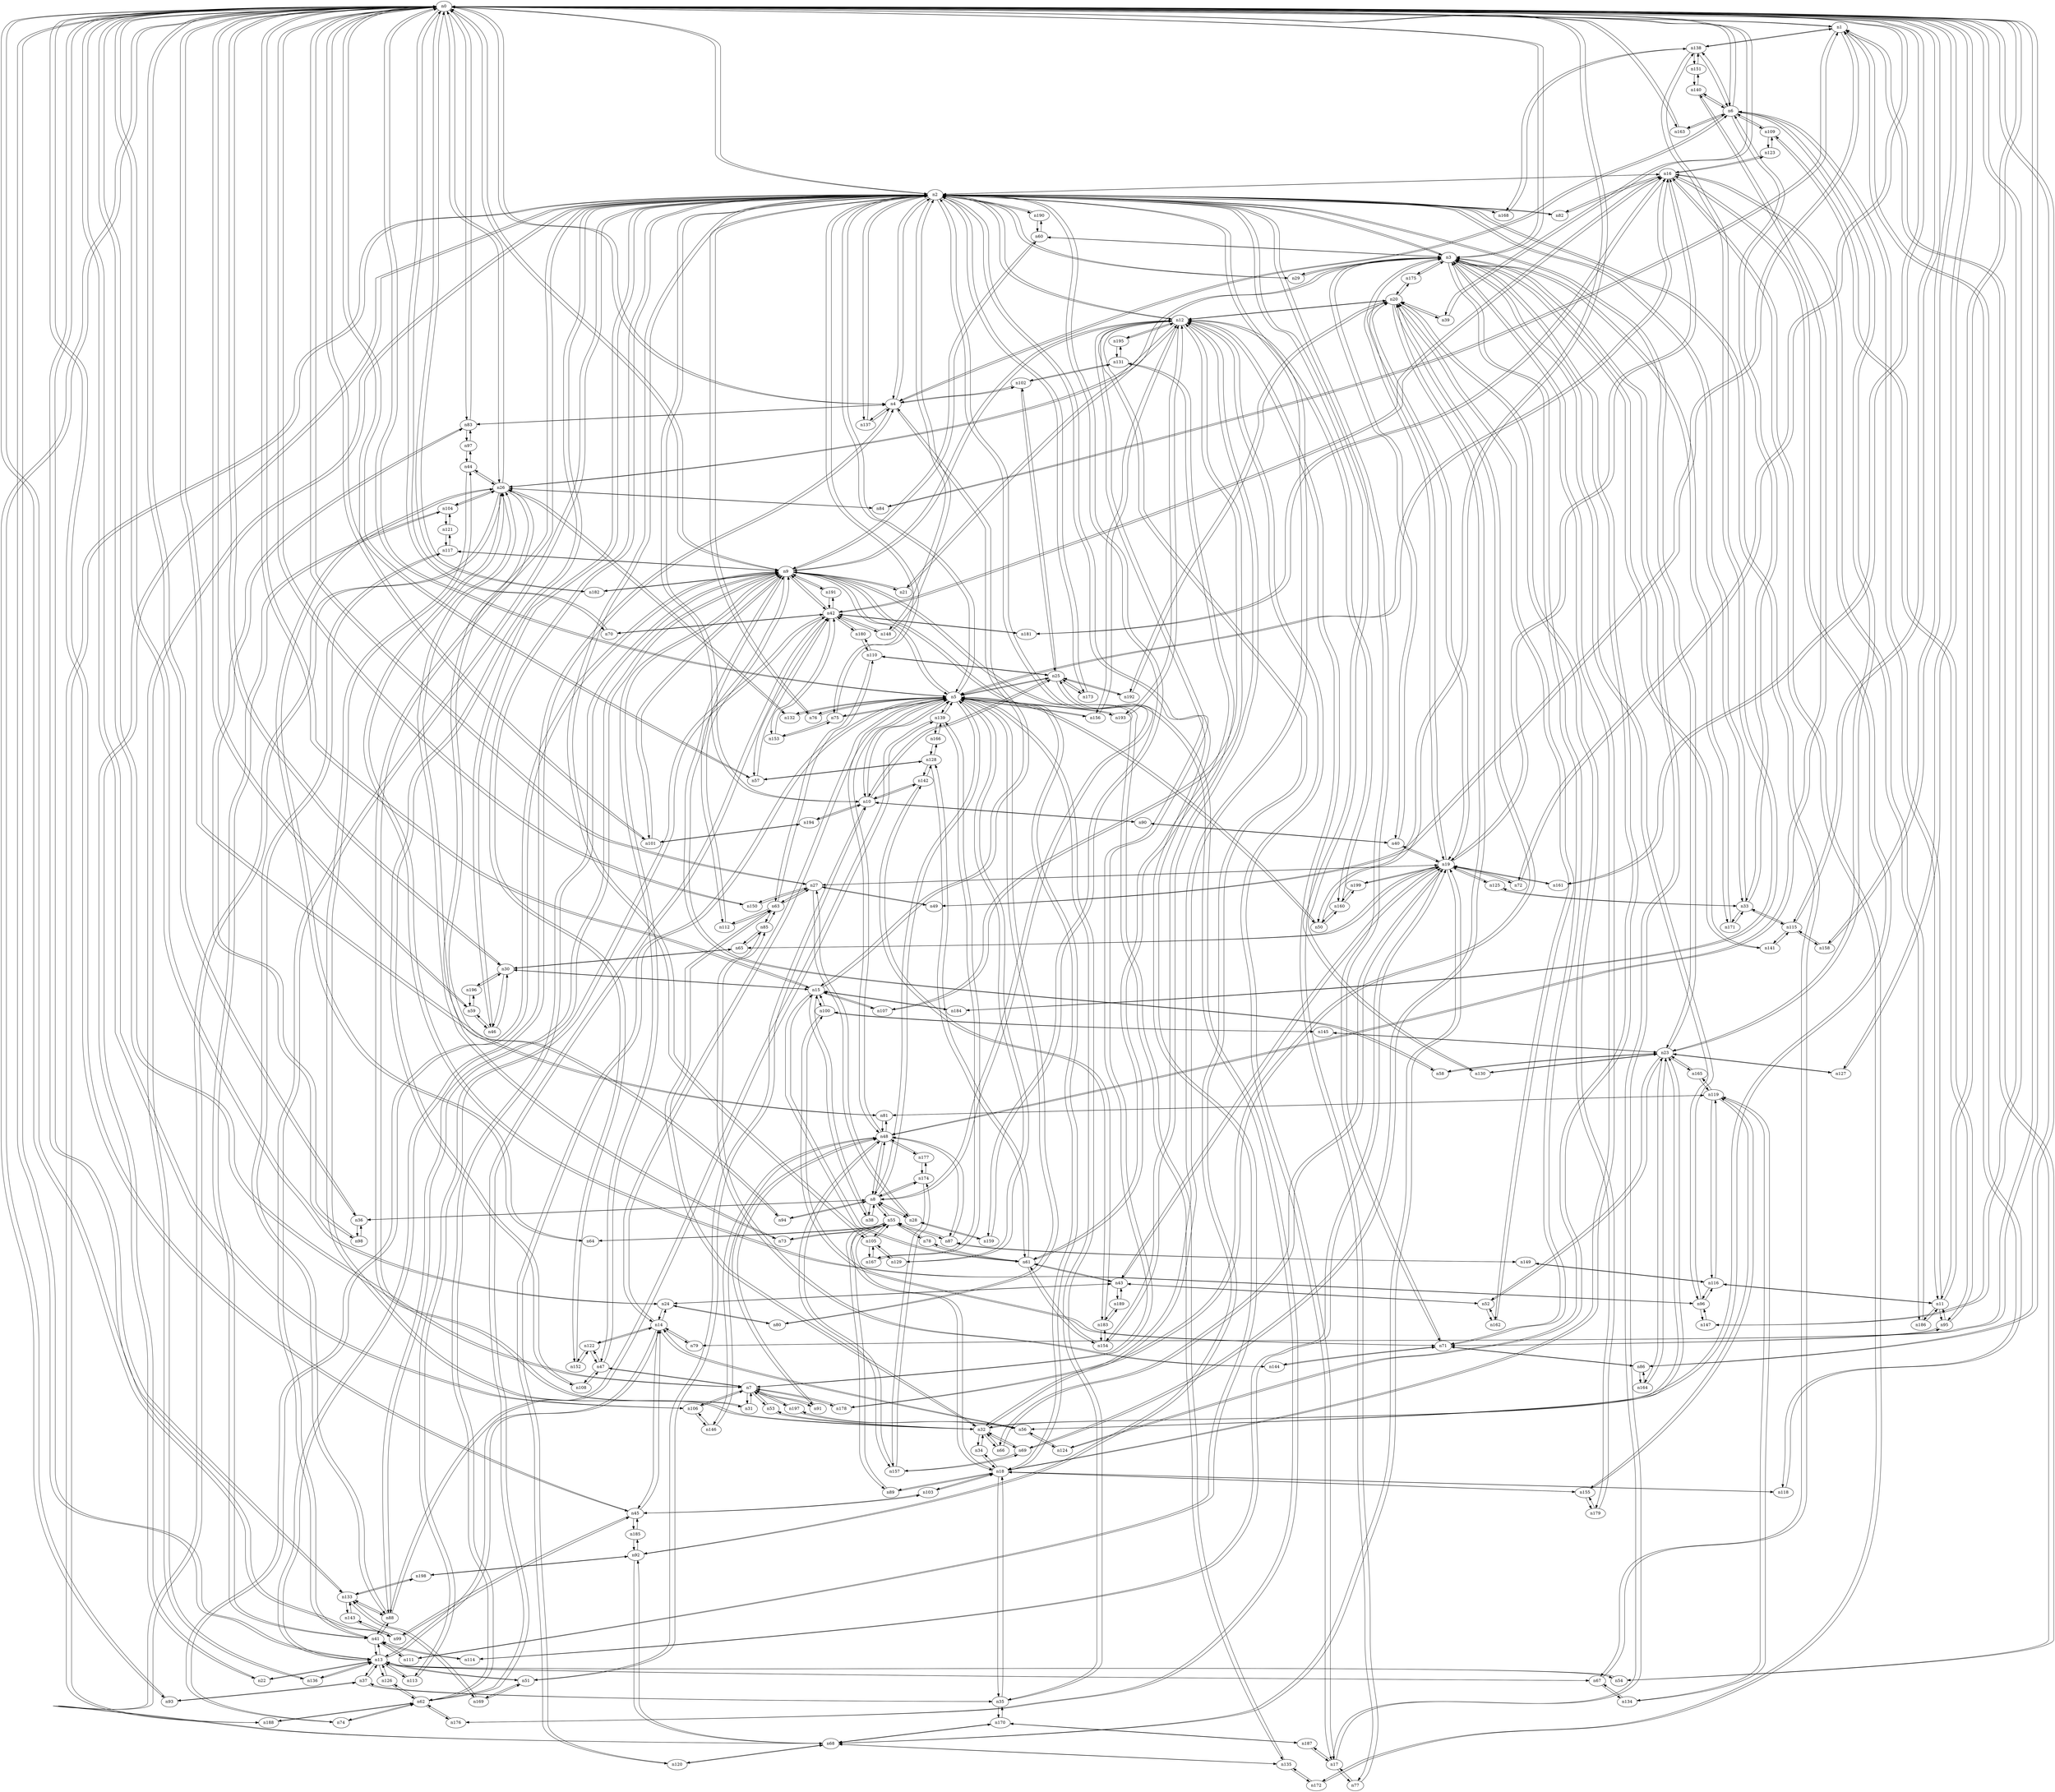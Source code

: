 strict digraph "" {
	n0	[id=0,
		type=switch];
	n1	[id=1,
		type=switch];
	n0 -> n1	[capacity="1Gbps"];
	n2	[id=2,
		type=switch];
	n0 -> n2	[capacity="1Gbps"];
	n3	[id=3,
		type=switch];
	n0 -> n3	[capacity="1Gbps"];
	n4	[id=4,
		type=switch];
	n0 -> n4	[capacity="1Gbps"];
	n5	[id=5,
		type=switch];
	n0 -> n5	[capacity="1Gbps"];
	n6	[id=6,
		type=switch];
	n0 -> n6	[capacity="1Gbps"];
	n7	[ip="111.0.7.7",
		mac="00:00:00:00:7:7",
		type=host];
	n0 -> n7	[capacity="1Gbps"];
	n9	[ip="111.0.9.9",
		mac="00:00:00:00:9:9",
		type=host];
	n0 -> n9	[capacity="1Gbps"];
	n11	[id=11,
		type=switch];
	n0 -> n11	[capacity="1Gbps"];
	n13	[id=13,
		type=switch];
	n0 -> n13	[capacity="1Gbps"];
	n15	[id=15,
		type=switch];
	n0 -> n15	[capacity="1Gbps"];
	n24	[id=24,
		type=switch];
	n0 -> n24	[capacity="1Gbps"];
	n26	[id=26,
		type=switch];
	n0 -> n26	[capacity="1Gbps"];
	n27	[id=27,
		type=switch];
	n0 -> n27	[capacity="1Gbps"];
	n30	[id=30,
		type=switch];
	n0 -> n30	[capacity="1Gbps"];
	n36	[id=36,
		type=switch];
	n0 -> n36	[capacity="1Gbps"];
	n39	[id=39,
		type=switch];
	n0 -> n39	[capacity="1Gbps"];
	n45	[id=45,
		type=switch];
	n0 -> n45	[capacity="1Gbps"];
	n50	[id=50,
		type=switch];
	n0 -> n50	[capacity="1Gbps"];
	n57	[id=57,
		type=switch];
	n0 -> n57	[capacity="1Gbps"];
	n59	[id=59,
		type=switch];
	n0 -> n59	[capacity="1Gbps"];
	n70	[id=70,
		type=switch];
	n0 -> n70	[capacity="1Gbps"];
	n72	[id=72,
		type=switch];
	n0 -> n72	[capacity="1Gbps"];
	n79	[id=79,
		type=switch];
	n0 -> n79	[capacity="1Gbps"];
	n81	[id=81,
		type=switch];
	n0 -> n81	[capacity="1Gbps"];
	n83	[id=83,
		type=switch];
	n0 -> n83	[capacity="1Gbps"];
	n86	[id=86,
		type=switch];
	n0 -> n86	[capacity="1Gbps"];
	n93	[id=93,
		type=switch];
	n0 -> n93	[capacity="1Gbps"];
	n99	[id=99,
		type=switch];
	n0 -> n99	[capacity="1Gbps"];
	n101	[id=101,
		type=switch];
	n0 -> n101	[capacity="1Gbps"];
	n106	[id=106,
		type=switch];
	n0 -> n106	[capacity="1Gbps"];
	n115	[id=115,
		type=switch];
	n0 -> n115	[capacity="1Gbps"];
	n127	[id=127,
		type=switch];
	n0 -> n127	[capacity="1Gbps"];
	n133	[id=133,
		type=switch];
	n0 -> n133	[capacity="1Gbps"];
	n147	[id=147,
		type=switch];
	n0 -> n147	[capacity="1Gbps"];
	n150	[id=150,
		type=switch];
	n0 -> n150	[capacity="1Gbps"];
	n158	[id=158,
		type=switch];
	n0 -> n158	[capacity="1Gbps"];
	n161	[id=161,
		type=switch];
	n0 -> n161	[capacity="1Gbps"];
	n163	[id=163,
		type=switch];
	n0 -> n163	[capacity="1Gbps"];
	n182	[id=182,
		type=switch];
	n0 -> n182	[capacity="1Gbps"];
	n1 -> n0	[capacity="1Gbps"];
	n49	[id=49,
		type=switch];
	n1 -> n49	[capacity="1Gbps"];
	n54	[id=54,
		type=switch];
	n1 -> n54	[capacity="1Gbps"];
	n84	[id=84,
		type=switch];
	n1 -> n84	[capacity="1Gbps"];
	n118	[id=118,
		type=switch];
	n1 -> n118	[capacity="1Gbps"];
	n138	[id=138,
		type=switch];
	n1 -> n138	[capacity="1Gbps"];
	n2 -> n0	[capacity="1Gbps"];
	n2 -> n3	[capacity="1Gbps"];
	n2 -> n4	[capacity="1Gbps"];
	n2 -> n5	[capacity="1Gbps"];
	n2 -> n7	[capacity="1Gbps"];
	n8	[id=8,
		type=switch];
	n2 -> n8	[capacity="1Gbps"];
	n10	[id=10,
		type=switch];
	n2 -> n10	[capacity="1Gbps"];
	n12	[id=12,
		type=switch];
	n2 -> n12	[capacity="1Gbps"];
	n16	[id=16,
		type=switch];
	n2 -> n16	[capacity="1Gbps"];
	n22	[id=22,
		type=switch];
	n2 -> n22	[capacity="1Gbps"];
	n23	[id=23,
		type=switch];
	n2 -> n23	[capacity="1Gbps"];
	n29	[id=29,
		type=switch];
	n2 -> n29	[capacity="1Gbps"];
	n31	[id=31,
		type=switch];
	n2 -> n31	[capacity="1Gbps"];
	n32	[id=32,
		type=switch];
	n2 -> n32	[capacity="1Gbps"];
	n33	[id=33,
		type=switch];
	n2 -> n33	[capacity="1Gbps"];
	n41	[id=41,
		type=switch];
	n2 -> n41	[capacity="1Gbps"];
	n46	[id=46,
		type=switch];
	n2 -> n46	[capacity="1Gbps"];
	n67	[id=67,
		type=switch];
	n2 -> n67	[capacity="1Gbps"];
	n71	[id=71,
		type=switch];
	n2 -> n71	[capacity="1Gbps"];
	n75	[id=75,
		type=switch];
	n2 -> n75	[capacity="1Gbps"];
	n76	[id=76,
		type=switch];
	n2 -> n76	[capacity="1Gbps"];
	n82	[id=82,
		type=switch];
	n2 -> n82	[capacity="1Gbps"];
	n105	[id=105,
		type=switch];
	n2 -> n105	[capacity="1Gbps"];
	n108	[id=108,
		type=switch];
	n2 -> n108	[capacity="1Gbps"];
	n130	[id=130,
		type=switch];
	n2 -> n130	[capacity="1Gbps"];
	n136	[id=136,
		type=switch];
	n2 -> n136	[capacity="1Gbps"];
	n137	[id=137,
		type=switch];
	n2 -> n137	[capacity="1Gbps"];
	n148	[id=148,
		type=switch];
	n2 -> n148	[capacity="1Gbps"];
	n152	[id=152,
		type=switch];
	n2 -> n152	[capacity="1Gbps"];
	n159	[id=159,
		type=switch];
	n2 -> n159	[capacity="1Gbps"];
	n168	[id=168,
		type=switch];
	n2 -> n168	[capacity="1Gbps"];
	n173	[id=173,
		type=switch];
	n2 -> n173	[capacity="1Gbps"];
	n188	[id=188,
		type=switch];
	n2 -> n188	[capacity="1Gbps"];
	n190	[id=190,
		type=switch];
	n2 -> n190	[capacity="1Gbps"];
	n3 -> n0	[capacity="1Gbps"];
	n3 -> n2	[capacity="1Gbps"];
	n17	[id=17,
		type=switch];
	n3 -> n17	[capacity="1Gbps"];
	n18	[id=18,
		type=switch];
	n3 -> n18	[capacity="1Gbps"];
	n19	[id=19,
		type=switch];
	n3 -> n19	[capacity="1Gbps"];
	n3 -> n26	[capacity="1Gbps"];
	n3 -> n29	[capacity="1Gbps"];
	n40	[id=40,
		type=switch];
	n3 -> n40	[capacity="1Gbps"];
	n60	[id=60,
		type=switch];
	n3 -> n60	[capacity="1Gbps"];
	n3 -> n71	[capacity="1Gbps"];
	n96	[id=96,
		type=switch];
	n3 -> n96	[capacity="1Gbps"];
	n124	[id=124,
		type=switch];
	n3 -> n124	[capacity="1Gbps"];
	n141	[id=141,
		type=switch];
	n3 -> n141	[capacity="1Gbps"];
	n171	[id=171,
		type=switch];
	n3 -> n171	[capacity="1Gbps"];
	n175	[id=175,
		type=switch];
	n3 -> n175	[capacity="1Gbps"];
	n4 -> n0	[capacity="1Gbps"];
	n4 -> n2	[capacity="1Gbps"];
	n4 -> n6	[capacity="1Gbps"];
	n4 -> n13	[capacity="1Gbps"];
	n4 -> n15	[capacity="1Gbps"];
	n4 -> n83	[capacity="1Gbps"];
	n102	[id=102,
		type=switch];
	n4 -> n102	[capacity="1Gbps"];
	n4 -> n137	[capacity="1Gbps"];
	n5 -> n0	[capacity="1Gbps"];
	n5 -> n2	[capacity="1Gbps"];
	n5 -> n8	[capacity="1Gbps"];
	n5 -> n9	[capacity="1Gbps"];
	n5 -> n10	[capacity="1Gbps"];
	n14	[id=14,
		type=switch];
	n5 -> n14	[capacity="1Gbps"];
	n5 -> n16	[capacity="1Gbps"];
	n25	[id=25,
		type=switch];
	n5 -> n25	[capacity="1Gbps"];
	n35	[id=35,
		type=switch];
	n5 -> n35	[capacity="1Gbps"];
	n48	[id=48,
		type=switch];
	n5 -> n48	[capacity="1Gbps"];
	n5 -> n50	[capacity="1Gbps"];
	n5 -> n75	[capacity="1Gbps"];
	n5 -> n76	[capacity="1Gbps"];
	n80	[id=80,
		type=switch];
	n5 -> n80	[capacity="1Gbps"];
	n120	[id=120,
		type=switch];
	n5 -> n120	[capacity="1Gbps"];
	n129	[id=129,
		type=switch];
	n5 -> n129	[capacity="1Gbps"];
	n132	[id=132,
		type=switch];
	n5 -> n132	[capacity="1Gbps"];
	n139	[id=139,
		type=switch];
	n5 -> n139	[capacity="1Gbps"];
	n156	[id=156,
		type=switch];
	n5 -> n156	[capacity="1Gbps"];
	n193	[id=193,
		type=switch];
	n5 -> n193	[capacity="1Gbps"];
	n6 -> n0	[capacity="1Gbps"];
	n6 -> n4	[capacity="1Gbps"];
	n6 -> n11	[capacity="1Gbps"];
	n6 -> n23	[capacity="1Gbps"];
	n6 -> n33	[capacity="1Gbps"];
	n109	[id=109,
		type=switch];
	n6 -> n109	[capacity="1Gbps"];
	n6 -> n138	[capacity="1Gbps"];
	n140	[id=140,
		type=switch];
	n6 -> n140	[capacity="1Gbps"];
	n6 -> n163	[capacity="1Gbps"];
	n7 -> n0	[capacity="1Gbps"];
	n7 -> n2	[capacity="1Gbps"];
	n7 -> n31	[capacity="1Gbps"];
	n47	[id=47,
		type=switch];
	n7 -> n47	[capacity="1Gbps"];
	n53	[id=53,
		type=switch];
	n7 -> n53	[capacity="1Gbps"];
	n91	[id=91,
		type=switch];
	n7 -> n91	[capacity="1Gbps"];
	n7 -> n106	[capacity="1Gbps"];
	n178	[id=178,
		type=switch];
	n7 -> n178	[capacity="1Gbps"];
	n197	[id=197,
		type=switch];
	n7 -> n197	[capacity="1Gbps"];
	n8 -> n2	[capacity="1Gbps"];
	n8 -> n5	[capacity="1Gbps"];
	n28	[id=28,
		type=switch];
	n8 -> n28	[capacity="1Gbps"];
	n8 -> n36	[capacity="1Gbps"];
	n38	[id=38,
		type=switch];
	n8 -> n38	[capacity="1Gbps"];
	n8 -> n48	[capacity="1Gbps"];
	n55	[id=55,
		type=switch];
	n8 -> n55	[capacity="1Gbps"];
	n94	[id=94,
		type=switch];
	n8 -> n94	[capacity="1Gbps"];
	n174	[id=174,
		type=switch];
	n8 -> n174	[capacity="1Gbps"];
	n9 -> n0	[capacity="1Gbps"];
	n9 -> n5	[capacity="1Gbps"];
	n9 -> n12	[capacity="1Gbps"];
	n9 -> n18	[capacity="1Gbps"];
	n21	[id=21,
		type=switch];
	n9 -> n21	[capacity="1Gbps"];
	n42	[id=42,
		type=switch];
	n9 -> n42	[capacity="1Gbps"];
	n9 -> n47	[capacity="1Gbps"];
	n58	[id=58,
		type=switch];
	n9 -> n58	[capacity="1Gbps"];
	n9 -> n60	[capacity="1Gbps"];
	n62	[id=62,
		type=switch];
	n9 -> n62	[capacity="1Gbps"];
	n74	[id=74,
		type=switch];
	n9 -> n74	[capacity="1Gbps"];
	n88	[id=88,
		type=switch];
	n9 -> n88	[capacity="1Gbps"];
	n9 -> n101	[capacity="1Gbps"];
	n112	[id=112,
		type=switch];
	n9 -> n112	[capacity="1Gbps"];
	n117	[id=117,
		type=switch];
	n9 -> n117	[capacity="1Gbps"];
	n135	[id=135,
		type=switch];
	n9 -> n135	[capacity="1Gbps"];
	n9 -> n182	[capacity="1Gbps"];
	n191	[id=191,
		type=switch];
	n9 -> n191	[capacity="1Gbps"];
	n10 -> n2	[capacity="1Gbps"];
	n10 -> n5	[capacity="1Gbps"];
	n10 -> n25	[capacity="1Gbps"];
	n51	[id=51,
		type=switch];
	n10 -> n51	[capacity="1Gbps"];
	n90	[id=90,
		type=switch];
	n10 -> n90	[capacity="1Gbps"];
	n142	[id=142,
		type=switch];
	n10 -> n142	[capacity="1Gbps"];
	n194	[id=194,
		type=switch];
	n10 -> n194	[capacity="1Gbps"];
	n11 -> n0	[capacity="1Gbps"];
	n11 -> n6	[capacity="1Gbps"];
	n95	[id=95,
		type=switch];
	n11 -> n95	[capacity="1Gbps"];
	n116	[id=116,
		type=switch];
	n11 -> n116	[capacity="1Gbps"];
	n186	[id=186,
		type=switch];
	n11 -> n186	[capacity="1Gbps"];
	n12 -> n2	[capacity="1Gbps"];
	n12 -> n9	[capacity="1Gbps"];
	n12 -> n17	[capacity="1Gbps"];
	n20	[id=20,
		type=switch];
	n12 -> n20	[capacity="1Gbps"];
	n12 -> n21	[capacity="1Gbps"];
	n77	[id=77,
		type=switch];
	n12 -> n77	[capacity="1Gbps"];
	n92	[id=92,
		type=switch];
	n12 -> n92	[capacity="1Gbps"];
	n107	[id=107,
		type=switch];
	n12 -> n107	[capacity="1Gbps"];
	n111	[id=111,
		type=switch];
	n12 -> n111	[capacity="1Gbps"];
	n154	[id=154,
		type=switch];
	n12 -> n154	[capacity="1Gbps"];
	n12 -> n156	[capacity="1Gbps"];
	n160	[id=160,
		type=switch];
	n12 -> n160	[capacity="1Gbps"];
	n12 -> n193	[capacity="1Gbps"];
	n195	[id=195,
		type=switch];
	n12 -> n195	[capacity="1Gbps"];
	n13 -> n0	[capacity="1Gbps"];
	n13 -> n4	[capacity="1Gbps"];
	n13 -> n14	[capacity="1Gbps"];
	n13 -> n22	[capacity="1Gbps"];
	n37	[id=37,
		type=switch];
	n13 -> n37	[capacity="1Gbps"];
	n13 -> n41	[capacity="1Gbps"];
	n13 -> n51	[capacity="1Gbps"];
	n13 -> n54	[capacity="1Gbps"];
	n13 -> n67	[capacity="1Gbps"];
	n113	[id=113,
		type=switch];
	n13 -> n113	[capacity="1Gbps"];
	n126	[id=126,
		type=switch];
	n13 -> n126	[capacity="1Gbps"];
	n13 -> n136	[capacity="1Gbps"];
	n14 -> n5	[capacity="1Gbps"];
	n14 -> n13	[capacity="1Gbps"];
	n14 -> n24	[capacity="1Gbps"];
	n14 -> n45	[capacity="1Gbps"];
	n56	[id=56,
		type=switch];
	n14 -> n56	[capacity="1Gbps"];
	n14 -> n79	[capacity="1Gbps"];
	n122	[id=122,
		type=switch];
	n14 -> n122	[capacity="1Gbps"];
	n15 -> n0	[capacity="1Gbps"];
	n15 -> n4	[capacity="1Gbps"];
	n15 -> n30	[capacity="1Gbps"];
	n15 -> n38	[capacity="1Gbps"];
	n61	[id=61,
		type=switch];
	n15 -> n61	[capacity="1Gbps"];
	n100	[id=100,
		type=switch];
	n15 -> n100	[capacity="1Gbps"];
	n15 -> n107	[capacity="1Gbps"];
	n184	[id=184,
		type=switch];
	n15 -> n184	[capacity="1Gbps"];
	n16 -> n2	[capacity="1Gbps"];
	n16 -> n5	[capacity="1Gbps"];
	n16 -> n19	[capacity="1Gbps"];
	n16 -> n32	[capacity="1Gbps"];
	n16 -> n42	[capacity="1Gbps"];
	n16 -> n82	[capacity="1Gbps"];
	n123	[id=123,
		type=switch];
	n16 -> n123	[capacity="1Gbps"];
	n172	[id=172,
		type=switch];
	n16 -> n172	[capacity="1Gbps"];
	n181	[id=181,
		type=switch];
	n16 -> n181	[capacity="1Gbps"];
	n16 -> n186	[capacity="1Gbps"];
	n17 -> n3	[capacity="1Gbps"];
	n17 -> n12	[capacity="1Gbps"];
	n17 -> n77	[capacity="1Gbps"];
	n187	[id=187,
		type=switch];
	n17 -> n187	[capacity="1Gbps"];
	n18 -> n3	[capacity="1Gbps"];
	n18 -> n9	[capacity="1Gbps"];
	n34	[id=34,
		type=switch];
	n18 -> n34	[capacity="1Gbps"];
	n18 -> n35	[capacity="1Gbps"];
	n18 -> n55	[capacity="1Gbps"];
	n89	[id=89,
		type=switch];
	n18 -> n89	[capacity="1Gbps"];
	n103	[id=103,
		type=switch];
	n18 -> n103	[capacity="1Gbps"];
	n18 -> n118	[capacity="1Gbps"];
	n155	[id=155,
		type=switch];
	n18 -> n155	[capacity="1Gbps"];
	n19 -> n3	[capacity="1Gbps"];
	n19 -> n16	[capacity="1Gbps"];
	n19 -> n20	[capacity="1Gbps"];
	n19 -> n27	[capacity="1Gbps"];
	n19 -> n40	[capacity="1Gbps"];
	n43	[id=43,
		type=switch];
	n19 -> n43	[capacity="1Gbps"];
	n65	[id=65,
		type=switch];
	n19 -> n65	[capacity="1Gbps"];
	n66	[id=66,
		type=switch];
	n19 -> n66	[capacity="1Gbps"];
	n68	[id=68,
		type=switch];
	n19 -> n68	[capacity="1Gbps"];
	n19 -> n72	[capacity="1Gbps"];
	n114	[id=114,
		type=switch];
	n19 -> n114	[capacity="1Gbps"];
	n125	[id=125,
		type=switch];
	n19 -> n125	[capacity="1Gbps"];
	n19 -> n161	[capacity="1Gbps"];
	n199	[id=199,
		type=switch];
	n19 -> n199	[capacity="1Gbps"];
	n20 -> n12	[capacity="1Gbps"];
	n20 -> n19	[capacity="1Gbps"];
	n20 -> n39	[capacity="1Gbps"];
	n69	[id=69,
		type=switch];
	n20 -> n69	[capacity="1Gbps"];
	n162	[id=162,
		type=switch];
	n20 -> n162	[capacity="1Gbps"];
	n20 -> n175	[capacity="1Gbps"];
	n20 -> n178	[capacity="1Gbps"];
	n179	[id=179,
		type=switch];
	n20 -> n179	[capacity="1Gbps"];
	n192	[id=192,
		type=switch];
	n20 -> n192	[capacity="1Gbps"];
	n21 -> n9	[capacity="1Gbps"];
	n21 -> n12	[capacity="1Gbps"];
	n22 -> n2	[capacity="1Gbps"];
	n22 -> n13	[capacity="1Gbps"];
	n23 -> n2	[capacity="1Gbps"];
	n23 -> n6	[capacity="1Gbps"];
	n52	[id=52,
		type=switch];
	n23 -> n52	[capacity="1Gbps"];
	n23 -> n56	[capacity="1Gbps"];
	n23 -> n58	[capacity="1Gbps"];
	n23 -> n127	[capacity="1Gbps"];
	n23 -> n130	[capacity="1Gbps"];
	n145	[id=145,
		type=switch];
	n23 -> n145	[capacity="1Gbps"];
	n164	[id=164,
		type=switch];
	n23 -> n164	[capacity="1Gbps"];
	n165	[id=165,
		type=switch];
	n23 -> n165	[capacity="1Gbps"];
	n24 -> n0	[capacity="1Gbps"];
	n24 -> n14	[capacity="1Gbps"];
	n24 -> n43	[capacity="1Gbps"];
	n24 -> n80	[capacity="1Gbps"];
	n25 -> n5	[capacity="1Gbps"];
	n25 -> n10	[capacity="1Gbps"];
	n25 -> n102	[capacity="1Gbps"];
	n110	[id=110,
		type=switch];
	n25 -> n110	[capacity="1Gbps"];
	n25 -> n173	[capacity="1Gbps"];
	n176	[id=176,
		type=switch];
	n25 -> n176	[capacity="1Gbps"];
	n25 -> n192	[capacity="1Gbps"];
	n26 -> n0	[capacity="1Gbps"];
	n26 -> n3	[capacity="1Gbps"];
	n44	[id=44,
		type=switch];
	n26 -> n44	[capacity="1Gbps"];
	n64	[id=64,
		type=switch];
	n26 -> n64	[capacity="1Gbps"];
	n26 -> n68	[capacity="1Gbps"];
	n73	[id=73,
		type=switch];
	n26 -> n73	[capacity="1Gbps"];
	n26 -> n84	[capacity="1Gbps"];
	n26 -> n94	[capacity="1Gbps"];
	n26 -> n96	[capacity="1Gbps"];
	n104	[id=104,
		type=switch];
	n26 -> n104	[capacity="1Gbps"];
	n26 -> n132	[capacity="1Gbps"];
	n27 -> n0	[capacity="1Gbps"];
	n27 -> n19	[capacity="1Gbps"];
	n27 -> n28	[capacity="1Gbps"];
	n27 -> n49	[capacity="1Gbps"];
	n63	[id=63,
		type=switch];
	n27 -> n63	[capacity="1Gbps"];
	n27 -> n150	[capacity="1Gbps"];
	n28 -> n8	[capacity="1Gbps"];
	n28 -> n27	[capacity="1Gbps"];
	n28 -> n159	[capacity="1Gbps"];
	n29 -> n2	[capacity="1Gbps"];
	n29 -> n3	[capacity="1Gbps"];
	n30 -> n0	[capacity="1Gbps"];
	n30 -> n15	[capacity="1Gbps"];
	n30 -> n46	[capacity="1Gbps"];
	n30 -> n65	[capacity="1Gbps"];
	n196	[id=196,
		type=switch];
	n30 -> n196	[capacity="1Gbps"];
	n31 -> n2	[capacity="1Gbps"];
	n31 -> n7	[capacity="1Gbps"];
	n32 -> n2	[capacity="1Gbps"];
	n32 -> n16	[capacity="1Gbps"];
	n32 -> n34	[capacity="1Gbps"];
	n32 -> n44	[capacity="1Gbps"];
	n32 -> n53	[capacity="1Gbps"];
	n32 -> n63	[capacity="1Gbps"];
	n32 -> n66	[capacity="1Gbps"];
	n32 -> n69	[capacity="1Gbps"];
	n33 -> n2	[capacity="1Gbps"];
	n33 -> n6	[capacity="1Gbps"];
	n33 -> n115	[capacity="1Gbps"];
	n33 -> n125	[capacity="1Gbps"];
	n33 -> n171	[capacity="1Gbps"];
	n34 -> n18	[capacity="1Gbps"];
	n34 -> n32	[capacity="1Gbps"];
	n35 -> n5	[capacity="1Gbps"];
	n35 -> n18	[capacity="1Gbps"];
	n35 -> n37	[capacity="1Gbps"];
	n170	[id=170,
		type=switch];
	n35 -> n170	[capacity="1Gbps"];
	n36 -> n0	[capacity="1Gbps"];
	n36 -> n8	[capacity="1Gbps"];
	n98	[id=98,
		type=switch];
	n36 -> n98	[capacity="1Gbps"];
	n37 -> n13	[capacity="1Gbps"];
	n37 -> n35	[capacity="1Gbps"];
	n37 -> n93	[capacity="1Gbps"];
	n38 -> n8	[capacity="1Gbps"];
	n38 -> n15	[capacity="1Gbps"];
	n39 -> n0	[capacity="1Gbps"];
	n39 -> n20	[capacity="1Gbps"];
	n40 -> n3	[capacity="1Gbps"];
	n40 -> n19	[capacity="1Gbps"];
	n40 -> n90	[capacity="1Gbps"];
	n41 -> n2	[capacity="1Gbps"];
	n41 -> n13	[capacity="1Gbps"];
	n41 -> n88	[capacity="1Gbps"];
	n41 -> n104	[capacity="1Gbps"];
	n41 -> n111	[capacity="1Gbps"];
	n41 -> n114	[capacity="1Gbps"];
	n42 -> n9	[capacity="1Gbps"];
	n42 -> n16	[capacity="1Gbps"];
	n42 -> n57	[capacity="1Gbps"];
	n42 -> n62	[capacity="1Gbps"];
	n42 -> n70	[capacity="1Gbps"];
	n42 -> n113	[capacity="1Gbps"];
	n42 -> n148	[capacity="1Gbps"];
	n153	[id=153,
		type=switch];
	n42 -> n153	[capacity="1Gbps"];
	n180	[id=180,
		type=switch];
	n42 -> n180	[capacity="1Gbps"];
	n42 -> n181	[capacity="1Gbps"];
	n42 -> n191	[capacity="1Gbps"];
	n43 -> n19	[capacity="1Gbps"];
	n43 -> n24	[capacity="1Gbps"];
	n43 -> n52	[capacity="1Gbps"];
	n43 -> n61	[capacity="1Gbps"];
	n189	[id=189,
		type=switch];
	n43 -> n189	[capacity="1Gbps"];
	n44 -> n26	[capacity="1Gbps"];
	n44 -> n32	[capacity="1Gbps"];
	n97	[id=97,
		type=switch];
	n44 -> n97	[capacity="1Gbps"];
	n45 -> n0	[capacity="1Gbps"];
	n45 -> n14	[capacity="1Gbps"];
	n45 -> n99	[capacity="1Gbps"];
	n45 -> n103	[capacity="1Gbps"];
	n185	[id=185,
		type=switch];
	n45 -> n185	[capacity="1Gbps"];
	n46 -> n2	[capacity="1Gbps"];
	n46 -> n30	[capacity="1Gbps"];
	n46 -> n59	[capacity="1Gbps"];
	n47 -> n7	[capacity="1Gbps"];
	n47 -> n9	[capacity="1Gbps"];
	n47 -> n108	[capacity="1Gbps"];
	n47 -> n122	[capacity="1Gbps"];
	n48 -> n5	[capacity="1Gbps"];
	n48 -> n8	[capacity="1Gbps"];
	n48 -> n81	[capacity="1Gbps"];
	n87	[id=87,
		type=switch];
	n48 -> n87	[capacity="1Gbps"];
	n48 -> n91	[capacity="1Gbps"];
	n48 -> n140	[capacity="1Gbps"];
	n146	[id=146,
		type=switch];
	n48 -> n146	[capacity="1Gbps"];
	n157	[id=157,
		type=switch];
	n48 -> n157	[capacity="1Gbps"];
	n177	[id=177,
		type=switch];
	n48 -> n177	[capacity="1Gbps"];
	n49 -> n1	[capacity="1Gbps"];
	n49 -> n27	[capacity="1Gbps"];
	n50 -> n0	[capacity="1Gbps"];
	n50 -> n5	[capacity="1Gbps"];
	n50 -> n160	[capacity="1Gbps"];
	n51 -> n10	[capacity="1Gbps"];
	n51 -> n13	[capacity="1Gbps"];
	n169	[id=169,
		type=switch];
	n51 -> n169	[capacity="1Gbps"];
	n52 -> n23	[capacity="1Gbps"];
	n52 -> n43	[capacity="1Gbps"];
	n52 -> n162	[capacity="1Gbps"];
	n53 -> n7	[capacity="1Gbps"];
	n53 -> n32	[capacity="1Gbps"];
	n54 -> n1	[capacity="1Gbps"];
	n54 -> n13	[capacity="1Gbps"];
	n55 -> n8	[capacity="1Gbps"];
	n55 -> n18	[capacity="1Gbps"];
	n55 -> n64	[capacity="1Gbps"];
	n55 -> n73	[capacity="1Gbps"];
	n78	[id=78,
		type=switch];
	n55 -> n78	[capacity="1Gbps"];
	n55 -> n87	[capacity="1Gbps"];
	n55 -> n89	[capacity="1Gbps"];
	n55 -> n105	[capacity="1Gbps"];
	n56 -> n14	[capacity="1Gbps"];
	n56 -> n23	[capacity="1Gbps"];
	n56 -> n124	[capacity="1Gbps"];
	n56 -> n197	[capacity="1Gbps"];
	n57 -> n0	[capacity="1Gbps"];
	n57 -> n42	[capacity="1Gbps"];
	n128	[id=128,
		type=switch];
	n57 -> n128	[capacity="1Gbps"];
	n58 -> n9	[capacity="1Gbps"];
	n58 -> n23	[capacity="1Gbps"];
	n59 -> n0	[capacity="1Gbps"];
	n59 -> n46	[capacity="1Gbps"];
	n59 -> n196	[capacity="1Gbps"];
	n60 -> n3	[capacity="1Gbps"];
	n60 -> n9	[capacity="1Gbps"];
	n60 -> n190	[capacity="1Gbps"];
	n61 -> n15	[capacity="1Gbps"];
	n61 -> n43	[capacity="1Gbps"];
	n61 -> n78	[capacity="1Gbps"];
	n61 -> n128	[capacity="1Gbps"];
	n131	[id=131,
		type=switch];
	n61 -> n131	[capacity="1Gbps"];
	n61 -> n154	[capacity="1Gbps"];
	n62 -> n9	[capacity="1Gbps"];
	n62 -> n42	[capacity="1Gbps"];
	n62 -> n74	[capacity="1Gbps"];
	n62 -> n126	[capacity="1Gbps"];
	n62 -> n176	[capacity="1Gbps"];
	n62 -> n188	[capacity="1Gbps"];
	n63 -> n27	[capacity="1Gbps"];
	n63 -> n32	[capacity="1Gbps"];
	n85	[id=85,
		type=switch];
	n63 -> n85	[capacity="1Gbps"];
	n63 -> n110	[capacity="1Gbps"];
	n63 -> n112	[capacity="1Gbps"];
	n64 -> n26	[capacity="1Gbps"];
	n64 -> n55	[capacity="1Gbps"];
	n65 -> n19	[capacity="1Gbps"];
	n65 -> n30	[capacity="1Gbps"];
	n65 -> n85	[capacity="1Gbps"];
	n66 -> n19	[capacity="1Gbps"];
	n66 -> n32	[capacity="1Gbps"];
	n67 -> n2	[capacity="1Gbps"];
	n67 -> n13	[capacity="1Gbps"];
	n134	[id=134,
		type=switch];
	n67 -> n134	[capacity="1Gbps"];
	n68 -> n19	[capacity="1Gbps"];
	n68 -> n26	[capacity="1Gbps"];
	n68 -> n92	[capacity="1Gbps"];
	n68 -> n120	[capacity="1Gbps"];
	n68 -> n135	[capacity="1Gbps"];
	n68 -> n170	[capacity="1Gbps"];
	n69 -> n20	[capacity="1Gbps"];
	n69 -> n32	[capacity="1Gbps"];
	n69 -> n157	[capacity="1Gbps"];
	n70 -> n0	[capacity="1Gbps"];
	n70 -> n42	[capacity="1Gbps"];
	n71 -> n2	[capacity="1Gbps"];
	n71 -> n3	[capacity="1Gbps"];
	n71 -> n86	[capacity="1Gbps"];
	n71 -> n95	[capacity="1Gbps"];
	n71 -> n100	[capacity="1Gbps"];
	n144	[id=144,
		type=switch];
	n71 -> n144	[capacity="1Gbps"];
	n72 -> n0	[capacity="1Gbps"];
	n72 -> n19	[capacity="1Gbps"];
	n73 -> n26	[capacity="1Gbps"];
	n73 -> n55	[capacity="1Gbps"];
	n74 -> n9	[capacity="1Gbps"];
	n74 -> n62	[capacity="1Gbps"];
	n75 -> n2	[capacity="1Gbps"];
	n75 -> n5	[capacity="1Gbps"];
	n75 -> n153	[capacity="1Gbps"];
	n76 -> n2	[capacity="1Gbps"];
	n76 -> n5	[capacity="1Gbps"];
	n77 -> n12	[capacity="1Gbps"];
	n77 -> n17	[capacity="1Gbps"];
	n78 -> n55	[capacity="1Gbps"];
	n78 -> n61	[capacity="1Gbps"];
	n79 -> n0	[capacity="1Gbps"];
	n79 -> n14	[capacity="1Gbps"];
	n80 -> n5	[capacity="1Gbps"];
	n80 -> n24	[capacity="1Gbps"];
	n81 -> n0	[capacity="1Gbps"];
	n81 -> n48	[capacity="1Gbps"];
	n119	[id=119,
		type=switch];
	n81 -> n119	[capacity="1Gbps"];
	n82 -> n2	[capacity="1Gbps"];
	n82 -> n16	[capacity="1Gbps"];
	n83 -> n0	[capacity="1Gbps"];
	n83 -> n4	[capacity="1Gbps"];
	n83 -> n97	[capacity="1Gbps"];
	n83 -> n98	[capacity="1Gbps"];
	n84 -> n1	[capacity="1Gbps"];
	n84 -> n26	[capacity="1Gbps"];
	n85 -> n63	[capacity="1Gbps"];
	n85 -> n65	[capacity="1Gbps"];
	n85 -> n144	[capacity="1Gbps"];
	n86 -> n0	[capacity="1Gbps"];
	n86 -> n71	[capacity="1Gbps"];
	n86 -> n164	[capacity="1Gbps"];
	n87 -> n48	[capacity="1Gbps"];
	n87 -> n55	[capacity="1Gbps"];
	n149	[id=149,
		type=switch];
	n87 -> n149	[capacity="1Gbps"];
	n88 -> n9	[capacity="1Gbps"];
	n88 -> n41	[capacity="1Gbps"];
	n88 -> n117	[capacity="1Gbps"];
	n88 -> n133	[capacity="1Gbps"];
	n88 -> n139	[capacity="1Gbps"];
	n89 -> n18	[capacity="1Gbps"];
	n89 -> n55	[capacity="1Gbps"];
	n90 -> n10	[capacity="1Gbps"];
	n90 -> n40	[capacity="1Gbps"];
	n91 -> n7	[capacity="1Gbps"];
	n91 -> n48	[capacity="1Gbps"];
	n92 -> n12	[capacity="1Gbps"];
	n92 -> n68	[capacity="1Gbps"];
	n92 -> n185	[capacity="1Gbps"];
	n198	[id=198,
		type=switch];
	n92 -> n198	[capacity="1Gbps"];
	n93 -> n0	[capacity="1Gbps"];
	n93 -> n37	[capacity="1Gbps"];
	n94 -> n8	[capacity="1Gbps"];
	n94 -> n26	[capacity="1Gbps"];
	n95 -> n11	[capacity="1Gbps"];
	n95 -> n71	[capacity="1Gbps"];
	n95 -> n109	[capacity="1Gbps"];
	n96 -> n3	[capacity="1Gbps"];
	n96 -> n26	[capacity="1Gbps"];
	n96 -> n116	[capacity="1Gbps"];
	n96 -> n147	[capacity="1Gbps"];
	n97 -> n44	[capacity="1Gbps"];
	n97 -> n83	[capacity="1Gbps"];
	n98 -> n36	[capacity="1Gbps"];
	n98 -> n83	[capacity="1Gbps"];
	n99 -> n0	[capacity="1Gbps"];
	n99 -> n45	[capacity="1Gbps"];
	n143	[id=143,
		type=switch];
	n99 -> n143	[capacity="1Gbps"];
	n100 -> n15	[capacity="1Gbps"];
	n100 -> n71	[capacity="1Gbps"];
	n100 -> n145	[capacity="1Gbps"];
	n101 -> n0	[capacity="1Gbps"];
	n101 -> n9	[capacity="1Gbps"];
	n101 -> n194	[capacity="1Gbps"];
	n102 -> n4	[capacity="1Gbps"];
	n102 -> n25	[capacity="1Gbps"];
	n102 -> n131	[capacity="1Gbps"];
	n103 -> n18	[capacity="1Gbps"];
	n103 -> n45	[capacity="1Gbps"];
	n104 -> n26	[capacity="1Gbps"];
	n104 -> n41	[capacity="1Gbps"];
	n121	[id=121,
		type=switch];
	n104 -> n121	[capacity="1Gbps"];
	n105 -> n2	[capacity="1Gbps"];
	n105 -> n55	[capacity="1Gbps"];
	n105 -> n129	[capacity="1Gbps"];
	n167	[id=167,
		type=switch];
	n105 -> n167	[capacity="1Gbps"];
	n106 -> n0	[capacity="1Gbps"];
	n106 -> n7	[capacity="1Gbps"];
	n106 -> n146	[capacity="1Gbps"];
	n107 -> n12	[capacity="1Gbps"];
	n107 -> n15	[capacity="1Gbps"];
	n108 -> n2	[capacity="1Gbps"];
	n108 -> n47	[capacity="1Gbps"];
	n109 -> n6	[capacity="1Gbps"];
	n109 -> n95	[capacity="1Gbps"];
	n109 -> n123	[capacity="1Gbps"];
	n110 -> n25	[capacity="1Gbps"];
	n110 -> n63	[capacity="1Gbps"];
	n110 -> n180	[capacity="1Gbps"];
	n111 -> n12	[capacity="1Gbps"];
	n111 -> n41	[capacity="1Gbps"];
	n112 -> n9	[capacity="1Gbps"];
	n112 -> n63	[capacity="1Gbps"];
	n113 -> n13	[capacity="1Gbps"];
	n113 -> n42	[capacity="1Gbps"];
	n114 -> n19	[capacity="1Gbps"];
	n114 -> n41	[capacity="1Gbps"];
	n115 -> n0	[capacity="1Gbps"];
	n115 -> n33	[capacity="1Gbps"];
	n115 -> n141	[capacity="1Gbps"];
	n115 -> n158	[capacity="1Gbps"];
	n116 -> n11	[capacity="1Gbps"];
	n116 -> n96	[capacity="1Gbps"];
	n116 -> n119	[capacity="1Gbps"];
	n116 -> n149	[capacity="1Gbps"];
	n117 -> n9	[capacity="1Gbps"];
	n117 -> n88	[capacity="1Gbps"];
	n117 -> n121	[capacity="1Gbps"];
	n118 -> n1	[capacity="1Gbps"];
	n118 -> n18	[capacity="1Gbps"];
	n119 -> n81	[capacity="1Gbps"];
	n119 -> n116	[capacity="1Gbps"];
	n119 -> n134	[capacity="1Gbps"];
	n119 -> n155	[capacity="1Gbps"];
	n119 -> n165	[capacity="1Gbps"];
	n120 -> n5	[capacity="1Gbps"];
	n120 -> n68	[capacity="1Gbps"];
	n121 -> n104	[capacity="1Gbps"];
	n121 -> n117	[capacity="1Gbps"];
	n122 -> n14	[capacity="1Gbps"];
	n122 -> n47	[capacity="1Gbps"];
	n122 -> n152	[capacity="1Gbps"];
	n123 -> n16	[capacity="1Gbps"];
	n123 -> n109	[capacity="1Gbps"];
	n124 -> n3	[capacity="1Gbps"];
	n124 -> n56	[capacity="1Gbps"];
	n125 -> n19	[capacity="1Gbps"];
	n125 -> n33	[capacity="1Gbps"];
	n126 -> n13	[capacity="1Gbps"];
	n126 -> n62	[capacity="1Gbps"];
	n127 -> n0	[capacity="1Gbps"];
	n127 -> n23	[capacity="1Gbps"];
	n128 -> n57	[capacity="1Gbps"];
	n128 -> n61	[capacity="1Gbps"];
	n128 -> n142	[capacity="1Gbps"];
	n166	[id=166,
		type=switch];
	n128 -> n166	[capacity="1Gbps"];
	n129 -> n5	[capacity="1Gbps"];
	n129 -> n105	[capacity="1Gbps"];
	n130 -> n2	[capacity="1Gbps"];
	n130 -> n23	[capacity="1Gbps"];
	n131 -> n61	[capacity="1Gbps"];
	n131 -> n102	[capacity="1Gbps"];
	n131 -> n195	[capacity="1Gbps"];
	n132 -> n5	[capacity="1Gbps"];
	n132 -> n26	[capacity="1Gbps"];
	n133 -> n0	[capacity="1Gbps"];
	n133 -> n88	[capacity="1Gbps"];
	n133 -> n143	[capacity="1Gbps"];
	n133 -> n169	[capacity="1Gbps"];
	n133 -> n198	[capacity="1Gbps"];
	n134 -> n67	[capacity="1Gbps"];
	n134 -> n119	[capacity="1Gbps"];
	n135 -> n9	[capacity="1Gbps"];
	n135 -> n68	[capacity="1Gbps"];
	n135 -> n172	[capacity="1Gbps"];
	n136 -> n2	[capacity="1Gbps"];
	n136 -> n13	[capacity="1Gbps"];
	n137 -> n2	[capacity="1Gbps"];
	n137 -> n4	[capacity="1Gbps"];
	n138 -> n1	[capacity="1Gbps"];
	n138 -> n6	[capacity="1Gbps"];
	n151	[id=151,
		type=switch];
	n138 -> n151	[capacity="1Gbps"];
	n138 -> n168	[capacity="1Gbps"];
	n138 -> n184	[capacity="1Gbps"];
	n139 -> n5	[capacity="1Gbps"];
	n139 -> n88	[capacity="1Gbps"];
	n139 -> n166	[capacity="1Gbps"];
	n139 -> n167	[capacity="1Gbps"];
	n140 -> n6	[capacity="1Gbps"];
	n140 -> n48	[capacity="1Gbps"];
	n140 -> n151	[capacity="1Gbps"];
	n141 -> n3	[capacity="1Gbps"];
	n141 -> n115	[capacity="1Gbps"];
	n142 -> n10	[capacity="1Gbps"];
	n142 -> n128	[capacity="1Gbps"];
	n183	[id=183,
		type=switch];
	n142 -> n183	[capacity="1Gbps"];
	n143 -> n99	[capacity="1Gbps"];
	n143 -> n133	[capacity="1Gbps"];
	n144 -> n71	[capacity="1Gbps"];
	n144 -> n85	[capacity="1Gbps"];
	n145 -> n23	[capacity="1Gbps"];
	n145 -> n100	[capacity="1Gbps"];
	n146 -> n48	[capacity="1Gbps"];
	n146 -> n106	[capacity="1Gbps"];
	n147 -> n0	[capacity="1Gbps"];
	n147 -> n96	[capacity="1Gbps"];
	n148 -> n2	[capacity="1Gbps"];
	n148 -> n42	[capacity="1Gbps"];
	n149 -> n87	[capacity="1Gbps"];
	n149 -> n116	[capacity="1Gbps"];
	n150 -> n0	[capacity="1Gbps"];
	n150 -> n27	[capacity="1Gbps"];
	n151 -> n138	[capacity="1Gbps"];
	n151 -> n140	[capacity="1Gbps"];
	n152 -> n2	[capacity="1Gbps"];
	n152 -> n122	[capacity="1Gbps"];
	n153 -> n42	[capacity="1Gbps"];
	n153 -> n75	[capacity="1Gbps"];
	n154 -> n12	[capacity="1Gbps"];
	n154 -> n61	[capacity="1Gbps"];
	n154 -> n183	[capacity="1Gbps"];
	n155 -> n18	[capacity="1Gbps"];
	n155 -> n119	[capacity="1Gbps"];
	n155 -> n179	[capacity="1Gbps"];
	n156 -> n5	[capacity="1Gbps"];
	n156 -> n12	[capacity="1Gbps"];
	n157 -> n48	[capacity="1Gbps"];
	n157 -> n69	[capacity="1Gbps"];
	n157 -> n174	[capacity="1Gbps"];
	n158 -> n0	[capacity="1Gbps"];
	n158 -> n115	[capacity="1Gbps"];
	n159 -> n2	[capacity="1Gbps"];
	n159 -> n28	[capacity="1Gbps"];
	n160 -> n12	[capacity="1Gbps"];
	n160 -> n50	[capacity="1Gbps"];
	n160 -> n199	[capacity="1Gbps"];
	n161 -> n0	[capacity="1Gbps"];
	n161 -> n19	[capacity="1Gbps"];
	n162 -> n20	[capacity="1Gbps"];
	n162 -> n52	[capacity="1Gbps"];
	n163 -> n0	[capacity="1Gbps"];
	n163 -> n6	[capacity="1Gbps"];
	n164 -> n23	[capacity="1Gbps"];
	n164 -> n86	[capacity="1Gbps"];
	n165 -> n23	[capacity="1Gbps"];
	n165 -> n119	[capacity="1Gbps"];
	n166 -> n128	[capacity="1Gbps"];
	n166 -> n139	[capacity="1Gbps"];
	n167 -> n105	[capacity="1Gbps"];
	n167 -> n139	[capacity="1Gbps"];
	n168 -> n2	[capacity="1Gbps"];
	n168 -> n138	[capacity="1Gbps"];
	n169 -> n51	[capacity="1Gbps"];
	n169 -> n133	[capacity="1Gbps"];
	n170 -> n35	[capacity="1Gbps"];
	n170 -> n68	[capacity="1Gbps"];
	n170 -> n187	[capacity="1Gbps"];
	n171 -> n3	[capacity="1Gbps"];
	n171 -> n33	[capacity="1Gbps"];
	n172 -> n16	[capacity="1Gbps"];
	n172 -> n135	[capacity="1Gbps"];
	n173 -> n2	[capacity="1Gbps"];
	n173 -> n25	[capacity="1Gbps"];
	n174 -> n8	[capacity="1Gbps"];
	n174 -> n157	[capacity="1Gbps"];
	n174 -> n177	[capacity="1Gbps"];
	n175 -> n3	[capacity="1Gbps"];
	n175 -> n20	[capacity="1Gbps"];
	n176 -> n25	[capacity="1Gbps"];
	n176 -> n62	[capacity="1Gbps"];
	n177 -> n48	[capacity="1Gbps"];
	n177 -> n174	[capacity="1Gbps"];
	n178 -> n7	[capacity="1Gbps"];
	n178 -> n20	[capacity="1Gbps"];
	n179 -> n20	[capacity="1Gbps"];
	n179 -> n155	[capacity="1Gbps"];
	n180 -> n42	[capacity="1Gbps"];
	n180 -> n110	[capacity="1Gbps"];
	n181 -> n16	[capacity="1Gbps"];
	n181 -> n42	[capacity="1Gbps"];
	n182 -> n0	[capacity="1Gbps"];
	n182 -> n9	[capacity="1Gbps"];
	n183 -> n142	[capacity="1Gbps"];
	n183 -> n154	[capacity="1Gbps"];
	n183 -> n189	[capacity="1Gbps"];
	n184 -> n15	[capacity="1Gbps"];
	n184 -> n138	[capacity="1Gbps"];
	n185 -> n45	[capacity="1Gbps"];
	n185 -> n92	[capacity="1Gbps"];
	n186 -> n11	[capacity="1Gbps"];
	n186 -> n16	[capacity="1Gbps"];
	n187 -> n17	[capacity="1Gbps"];
	n187 -> n170	[capacity="1Gbps"];
	n188 -> n2	[capacity="1Gbps"];
	n188 -> n62	[capacity="1Gbps"];
	n189 -> n43	[capacity="1Gbps"];
	n189 -> n183	[capacity="1Gbps"];
	n190 -> n2	[capacity="1Gbps"];
	n190 -> n60	[capacity="1Gbps"];
	n191 -> n9	[capacity="1Gbps"];
	n191 -> n42	[capacity="1Gbps"];
	n192 -> n20	[capacity="1Gbps"];
	n192 -> n25	[capacity="1Gbps"];
	n193 -> n5	[capacity="1Gbps"];
	n193 -> n12	[capacity="1Gbps"];
	n194 -> n10	[capacity="1Gbps"];
	n194 -> n101	[capacity="1Gbps"];
	n195 -> n12	[capacity="1Gbps"];
	n195 -> n131	[capacity="1Gbps"];
	n196 -> n30	[capacity="1Gbps"];
	n196 -> n59	[capacity="1Gbps"];
	n197 -> n7	[capacity="1Gbps"];
	n197 -> n56	[capacity="1Gbps"];
	n198 -> n92	[capacity="1Gbps"];
	n198 -> n133	[capacity="1Gbps"];
	n199 -> n19	[capacity="1Gbps"];
	n199 -> n160	[capacity="1Gbps"];
}
